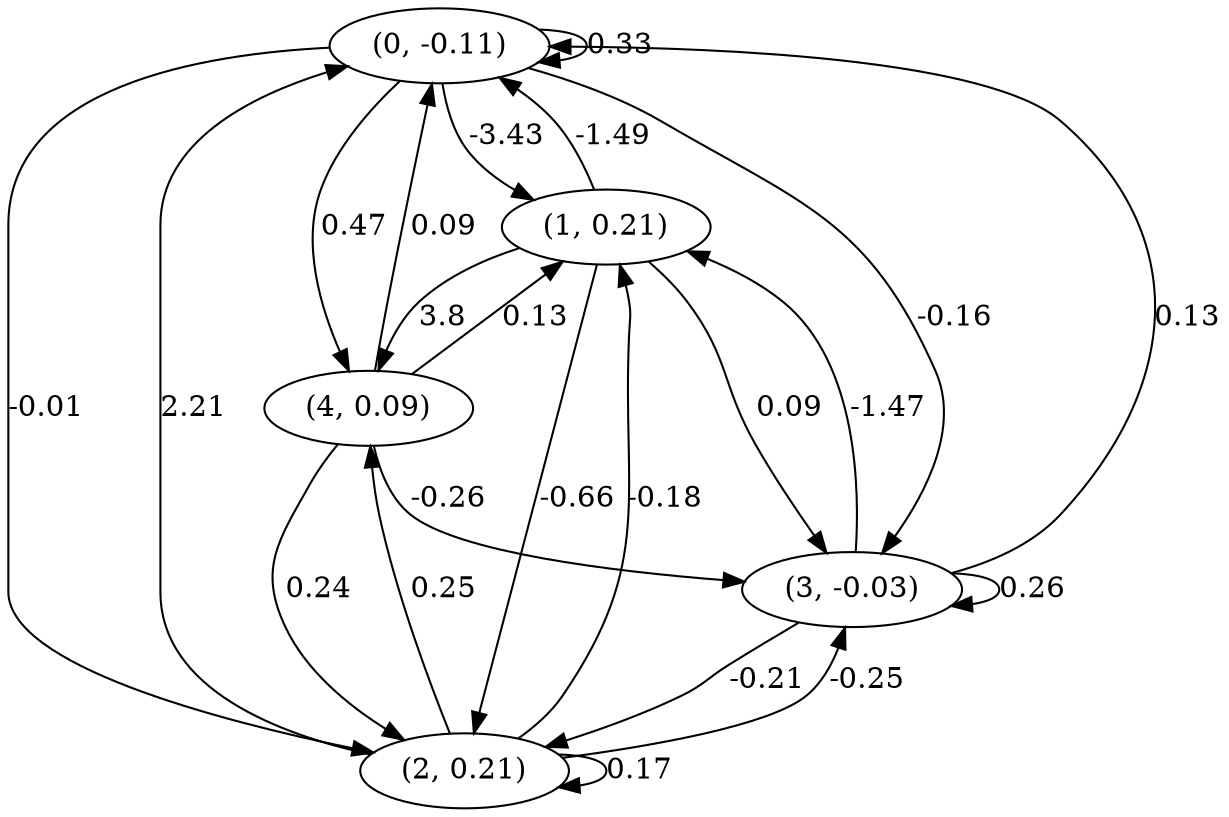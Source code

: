 digraph {
    0 [ label = "(0, -0.11)" ]
    1 [ label = "(1, 0.21)" ]
    2 [ label = "(2, 0.21)" ]
    3 [ label = "(3, -0.03)" ]
    4 [ label = "(4, 0.09)" ]
    0 -> 0 [ label = "0.33" ]
    2 -> 2 [ label = "0.17" ]
    3 -> 3 [ label = "0.26" ]
    1 -> 0 [ label = "-1.49" ]
    2 -> 0 [ label = "2.21" ]
    3 -> 0 [ label = "0.13" ]
    4 -> 0 [ label = "0.09" ]
    0 -> 1 [ label = "-3.43" ]
    2 -> 1 [ label = "-0.18" ]
    3 -> 1 [ label = "-1.47" ]
    4 -> 1 [ label = "0.13" ]
    0 -> 2 [ label = "-0.01" ]
    1 -> 2 [ label = "-0.66" ]
    3 -> 2 [ label = "-0.21" ]
    4 -> 2 [ label = "0.24" ]
    0 -> 3 [ label = "-0.16" ]
    1 -> 3 [ label = "0.09" ]
    2 -> 3 [ label = "-0.25" ]
    4 -> 3 [ label = "-0.26" ]
    0 -> 4 [ label = "0.47" ]
    1 -> 4 [ label = "3.8" ]
    2 -> 4 [ label = "0.25" ]
}

